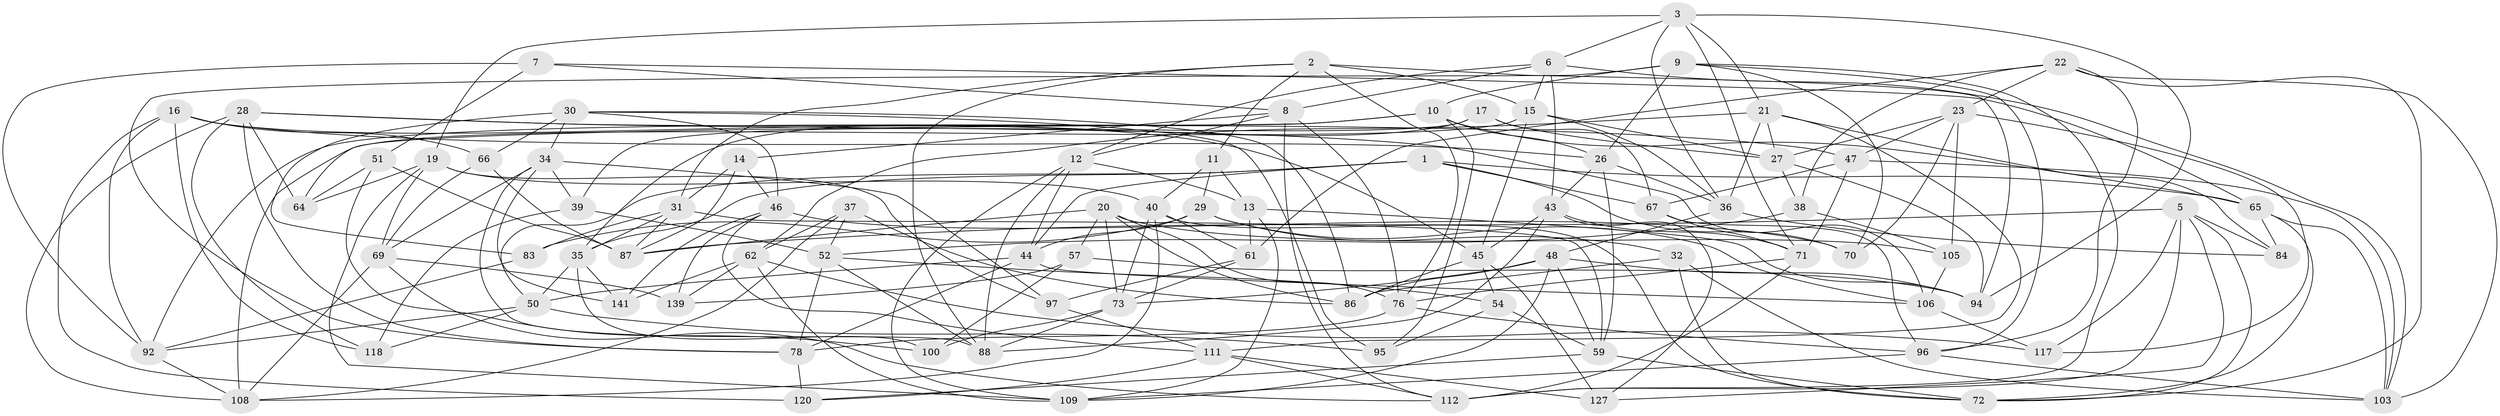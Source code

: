 // Generated by graph-tools (version 1.1) at 2025/52/02/27/25 19:52:31]
// undirected, 84 vertices, 223 edges
graph export_dot {
graph [start="1"]
  node [color=gray90,style=filled];
  1 [super="+135"];
  2 [super="+4"];
  3 [super="+18"];
  5 [super="+79"];
  6 [super="+138"];
  7;
  8 [super="+124"];
  9 [super="+68"];
  10 [super="+58"];
  11;
  12 [super="+110"];
  13 [super="+63"];
  14;
  15 [super="+93"];
  16 [super="+115"];
  17;
  19 [super="+25"];
  20 [super="+53"];
  21 [super="+131"];
  22 [super="+121"];
  23 [super="+24"];
  26 [super="+42"];
  27 [super="+129"];
  28 [super="+33"];
  29 [super="+74"];
  30 [super="+77"];
  31 [super="+90"];
  32;
  34 [super="+55"];
  35 [super="+41"];
  36 [super="+102"];
  37;
  38;
  39;
  40 [super="+98"];
  43 [super="+81"];
  44 [super="+114"];
  45 [super="+75"];
  46 [super="+49"];
  47 [super="+60"];
  48 [super="+80"];
  50 [super="+56"];
  51;
  52 [super="+126"];
  54;
  57;
  59 [super="+128"];
  61 [super="+82"];
  62 [super="+99"];
  64;
  65 [super="+133"];
  66;
  67 [super="+136"];
  69 [super="+137"];
  70;
  71 [super="+85"];
  72 [super="+91"];
  73 [super="+89"];
  76 [super="+113"];
  78 [super="+122"];
  83;
  84;
  86 [super="+125"];
  87 [super="+142"];
  88 [super="+104"];
  92 [super="+101"];
  94 [super="+107"];
  95;
  96 [super="+132"];
  97;
  100;
  103 [super="+130"];
  105;
  106 [super="+123"];
  108 [super="+140"];
  109 [super="+116"];
  111 [super="+134"];
  112 [super="+119"];
  117;
  118;
  120;
  127;
  139;
  141;
  1 -- 70;
  1 -- 67;
  1 -- 44;
  1 -- 50;
  1 -- 65;
  1 -- 35;
  2 -- 11;
  2 -- 88;
  2 -- 15;
  2 -- 76;
  2 -- 94;
  2 -- 31;
  3 -- 36;
  3 -- 6;
  3 -- 71;
  3 -- 94;
  3 -- 21;
  3 -- 19;
  5 -- 87;
  5 -- 72;
  5 -- 112;
  5 -- 117;
  5 -- 84;
  5 -- 127;
  6 -- 8;
  6 -- 103;
  6 -- 43;
  6 -- 12;
  6 -- 15;
  7 -- 65;
  7 -- 51;
  7 -- 92;
  7 -- 8;
  8 -- 112;
  8 -- 76;
  8 -- 12;
  8 -- 14;
  9 -- 10;
  9 -- 26;
  9 -- 78;
  9 -- 70;
  9 -- 112;
  9 -- 96;
  10 -- 64;
  10 -- 92;
  10 -- 95;
  10 -- 65;
  10 -- 26;
  11 -- 40;
  11 -- 13;
  11 -- 29;
  12 -- 13;
  12 -- 44;
  12 -- 109;
  12 -- 88;
  13 -- 61 [weight=2];
  13 -- 94;
  13 -- 109;
  14 -- 31;
  14 -- 87;
  14 -- 46;
  15 -- 36;
  15 -- 108;
  15 -- 45;
  15 -- 27;
  16 -- 118;
  16 -- 120;
  16 -- 66;
  16 -- 92;
  16 -- 45;
  16 -- 26;
  17 -- 39;
  17 -- 67;
  17 -- 27;
  17 -- 35;
  19 -- 97;
  19 -- 40;
  19 -- 69;
  19 -- 64;
  19 -- 109;
  20 -- 57;
  20 -- 76;
  20 -- 105;
  20 -- 73;
  20 -- 86;
  20 -- 87;
  21 -- 62;
  21 -- 84;
  21 -- 111;
  21 -- 27;
  21 -- 36;
  22 -- 103;
  22 -- 96;
  22 -- 61;
  22 -- 38;
  22 -- 23;
  22 -- 72;
  23 -- 27;
  23 -- 117;
  23 -- 105;
  23 -- 70;
  23 -- 47;
  26 -- 43;
  26 -- 36;
  26 -- 59;
  27 -- 94;
  27 -- 38;
  28 -- 47;
  28 -- 64;
  28 -- 118;
  28 -- 78;
  28 -- 106;
  28 -- 108;
  29 -- 32;
  29 -- 44;
  29 -- 83;
  29 -- 106 [weight=2];
  30 -- 83;
  30 -- 66;
  30 -- 95;
  30 -- 46;
  30 -- 34;
  30 -- 86;
  31 -- 59;
  31 -- 83;
  31 -- 87;
  31 -- 35;
  32 -- 103;
  32 -- 72;
  32 -- 86;
  34 -- 141;
  34 -- 97;
  34 -- 39;
  34 -- 88;
  34 -- 69;
  35 -- 141;
  35 -- 100;
  35 -- 50;
  36 -- 84;
  36 -- 48;
  37 -- 62;
  37 -- 52;
  37 -- 86;
  37 -- 108;
  38 -- 105;
  38 -- 52;
  39 -- 118;
  39 -- 52;
  40 -- 61;
  40 -- 72;
  40 -- 73;
  40 -- 108;
  43 -- 88;
  43 -- 127;
  43 -- 45;
  43 -- 71;
  44 -- 50;
  44 -- 78;
  44 -- 106;
  45 -- 86;
  45 -- 54;
  45 -- 127;
  46 -- 141;
  46 -- 139;
  46 -- 70;
  46 -- 111;
  47 -- 67 [weight=2];
  47 -- 103;
  47 -- 71;
  48 -- 59;
  48 -- 86;
  48 -- 94;
  48 -- 73;
  48 -- 109;
  50 -- 95;
  50 -- 92;
  50 -- 118;
  51 -- 64;
  51 -- 100;
  51 -- 87;
  52 -- 54;
  52 -- 88;
  52 -- 78;
  54 -- 95;
  54 -- 59;
  57 -- 139;
  57 -- 94;
  57 -- 100;
  59 -- 72;
  59 -- 120;
  61 -- 73;
  61 -- 97;
  62 -- 139;
  62 -- 117;
  62 -- 141;
  62 -- 109;
  65 -- 103;
  65 -- 72;
  65 -- 84;
  66 -- 87;
  66 -- 69;
  67 -- 71;
  67 -- 96;
  69 -- 112;
  69 -- 139;
  69 -- 108;
  71 -- 112;
  71 -- 76;
  73 -- 100;
  73 -- 88;
  76 -- 78;
  76 -- 96;
  78 -- 120;
  83 -- 92;
  92 -- 108;
  96 -- 103;
  96 -- 109;
  97 -- 111;
  105 -- 106;
  106 -- 117;
  111 -- 127;
  111 -- 120;
  111 -- 112;
}
